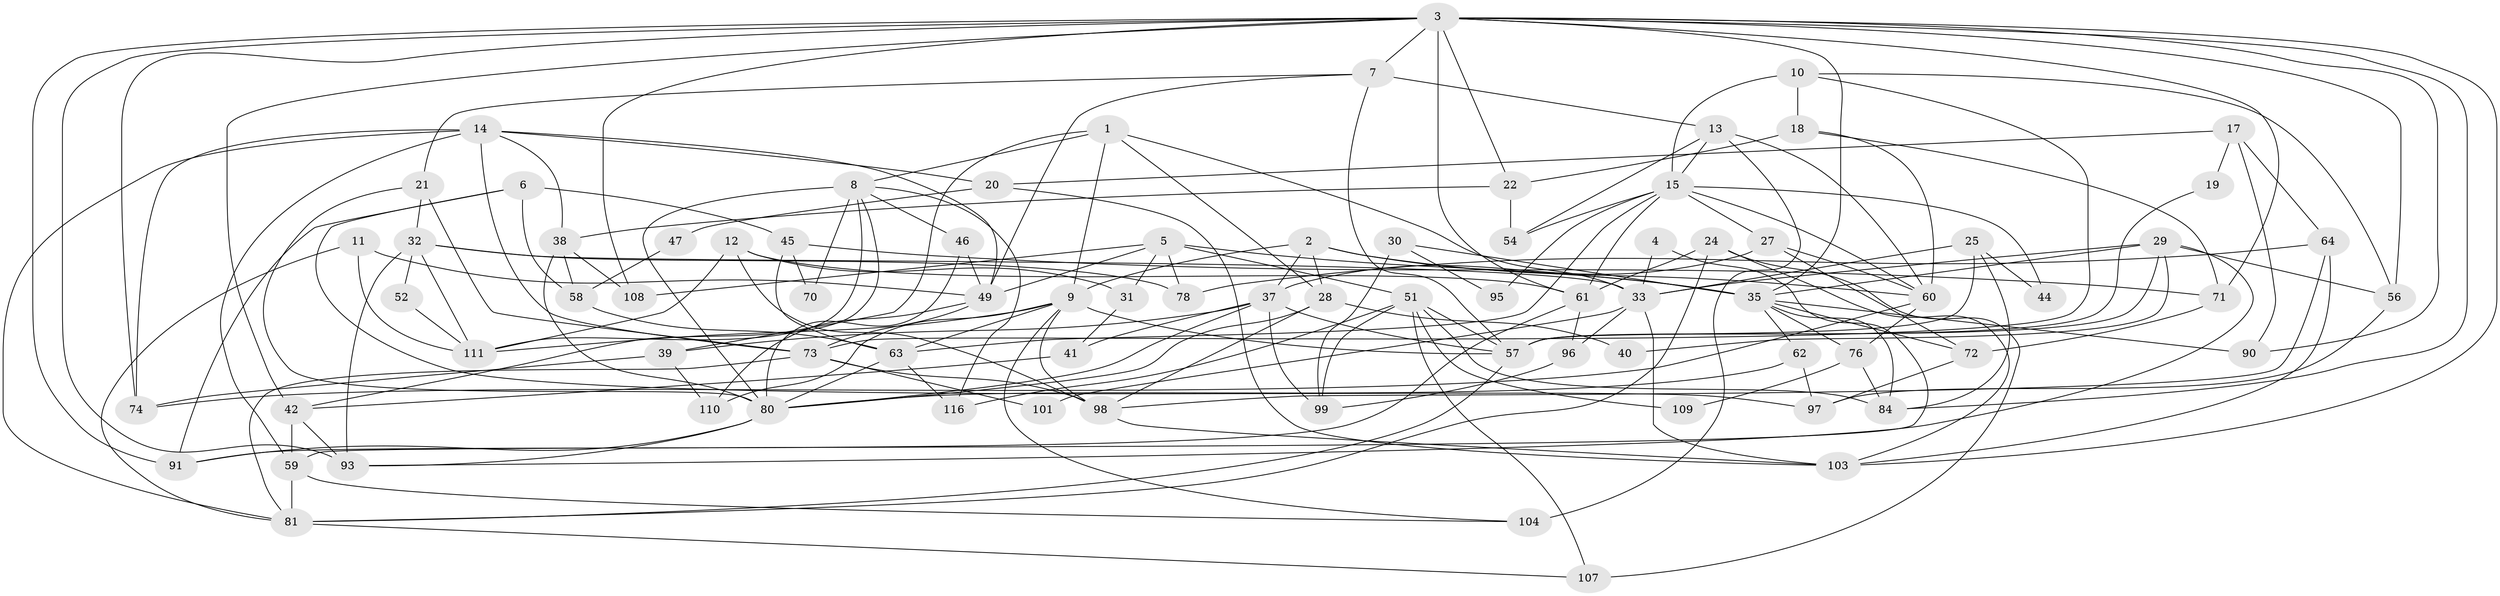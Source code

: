 // Generated by graph-tools (version 1.1) at 2025/23/03/03/25 07:23:59]
// undirected, 81 vertices, 189 edges
graph export_dot {
graph [start="1"]
  node [color=gray90,style=filled];
  1 [super="+16"];
  2 [super="+53"];
  3 [super="+65"];
  4;
  5 [super="+34"];
  6;
  7 [super="+105"];
  8 [super="+79"];
  9 [super="+55"];
  10 [super="+75"];
  11;
  12 [super="+26"];
  13 [super="+112"];
  14 [super="+43"];
  15 [super="+23"];
  17;
  18 [super="+50"];
  19;
  20 [super="+83"];
  21;
  22 [super="+94"];
  24 [super="+68"];
  25 [super="+67"];
  27;
  28;
  29 [super="+85"];
  30;
  31;
  32 [super="+36"];
  33 [super="+48"];
  35 [super="+82"];
  37 [super="+114"];
  38;
  39;
  40;
  41;
  42;
  44;
  45;
  46;
  47;
  49 [super="+86"];
  51 [super="+113"];
  52;
  54;
  56;
  57 [super="+69"];
  58;
  59 [super="+115"];
  60 [super="+92"];
  61 [super="+89"];
  62 [super="+66"];
  63 [super="+88"];
  64;
  70;
  71;
  72;
  73 [super="+77"];
  74;
  76;
  78;
  80 [super="+87"];
  81 [super="+100"];
  84;
  90;
  91;
  93;
  95;
  96;
  97;
  98 [super="+102"];
  99;
  101;
  103 [super="+106"];
  104;
  107;
  108;
  109;
  110;
  111;
  116;
  1 -- 33;
  1 -- 28;
  1 -- 39 [weight=2];
  1 -- 9;
  1 -- 8;
  2 -- 28;
  2 -- 60;
  2 -- 9;
  2 -- 35;
  2 -- 37;
  3 -- 7 [weight=2];
  3 -- 74;
  3 -- 42;
  3 -- 56;
  3 -- 71;
  3 -- 91;
  3 -- 93;
  3 -- 108;
  3 -- 103;
  3 -- 35;
  3 -- 84;
  3 -- 90;
  3 -- 61;
  3 -- 22;
  4 -- 33;
  4 -- 59;
  5 -- 108;
  5 -- 51;
  5 -- 31;
  5 -- 78;
  5 -- 49;
  5 -- 35;
  6 -- 91;
  6 -- 45;
  6 -- 58;
  6 -- 97;
  7 -- 21;
  7 -- 57;
  7 -- 49;
  7 -- 13;
  8 -- 42;
  8 -- 80;
  8 -- 116;
  8 -- 70;
  8 -- 46;
  8 -- 111;
  9 -- 57;
  9 -- 63;
  9 -- 98;
  9 -- 104;
  9 -- 110;
  9 -- 111;
  10 -- 56;
  10 -- 15;
  10 -- 73;
  10 -- 18;
  11 -- 49;
  11 -- 111;
  11 -- 81;
  12 -- 111;
  12 -- 98;
  12 -- 31;
  12 -- 61;
  13 -- 15;
  13 -- 60;
  13 -- 104;
  13 -- 54;
  14 -- 59;
  14 -- 20;
  14 -- 49;
  14 -- 38;
  14 -- 73;
  14 -- 74;
  14 -- 81;
  15 -- 27;
  15 -- 54;
  15 -- 95;
  15 -- 63;
  15 -- 44;
  15 -- 61;
  15 -- 60;
  17 -- 64;
  17 -- 90;
  17 -- 19;
  17 -- 20;
  18 -- 71;
  18 -- 60;
  18 -- 22;
  19 -- 57;
  20 -- 103;
  20 -- 47;
  21 -- 32;
  21 -- 73;
  21 -- 80;
  22 -- 54;
  22 -- 38;
  24 -- 81;
  24 -- 107;
  24 -- 61;
  24 -- 103;
  25 -- 84;
  25 -- 44;
  25 -- 57 [weight=2];
  25 -- 33;
  27 -- 60;
  27 -- 72;
  27 -- 37;
  28 -- 40;
  28 -- 98;
  28 -- 80;
  29 -- 56;
  29 -- 33;
  29 -- 35;
  29 -- 93;
  29 -- 40;
  29 -- 57;
  30 -- 99;
  30 -- 95;
  30 -- 35;
  31 -- 41;
  32 -- 111;
  32 -- 78;
  32 -- 52;
  32 -- 93;
  32 -- 33;
  33 -- 101 [weight=2];
  33 -- 96;
  33 -- 103;
  35 -- 76;
  35 -- 62 [weight=2];
  35 -- 72;
  35 -- 84;
  35 -- 90;
  37 -- 41;
  37 -- 99;
  37 -- 39;
  37 -- 57;
  37 -- 80;
  38 -- 58;
  38 -- 80;
  38 -- 108;
  39 -- 74;
  39 -- 110;
  41 -- 42;
  42 -- 93;
  42 -- 59;
  45 -- 71;
  45 -- 70;
  45 -- 63;
  46 -- 49;
  46 -- 80;
  47 -- 58;
  49 -- 73;
  49 -- 110;
  51 -- 99 [weight=2];
  51 -- 109;
  51 -- 57;
  51 -- 84;
  51 -- 116;
  51 -- 107;
  52 -- 111;
  56 -- 97;
  57 -- 81;
  58 -- 63;
  59 -- 81;
  59 -- 104;
  60 -- 74;
  60 -- 76;
  61 -- 96;
  61 -- 91;
  62 -- 97;
  62 -- 80;
  63 -- 80;
  63 -- 116;
  64 -- 98;
  64 -- 78;
  64 -- 103;
  71 -- 72;
  72 -- 97;
  73 -- 81;
  73 -- 98;
  73 -- 101;
  76 -- 84;
  76 -- 109;
  80 -- 91;
  80 -- 93;
  81 -- 107;
  96 -- 99;
  98 -- 103;
}
